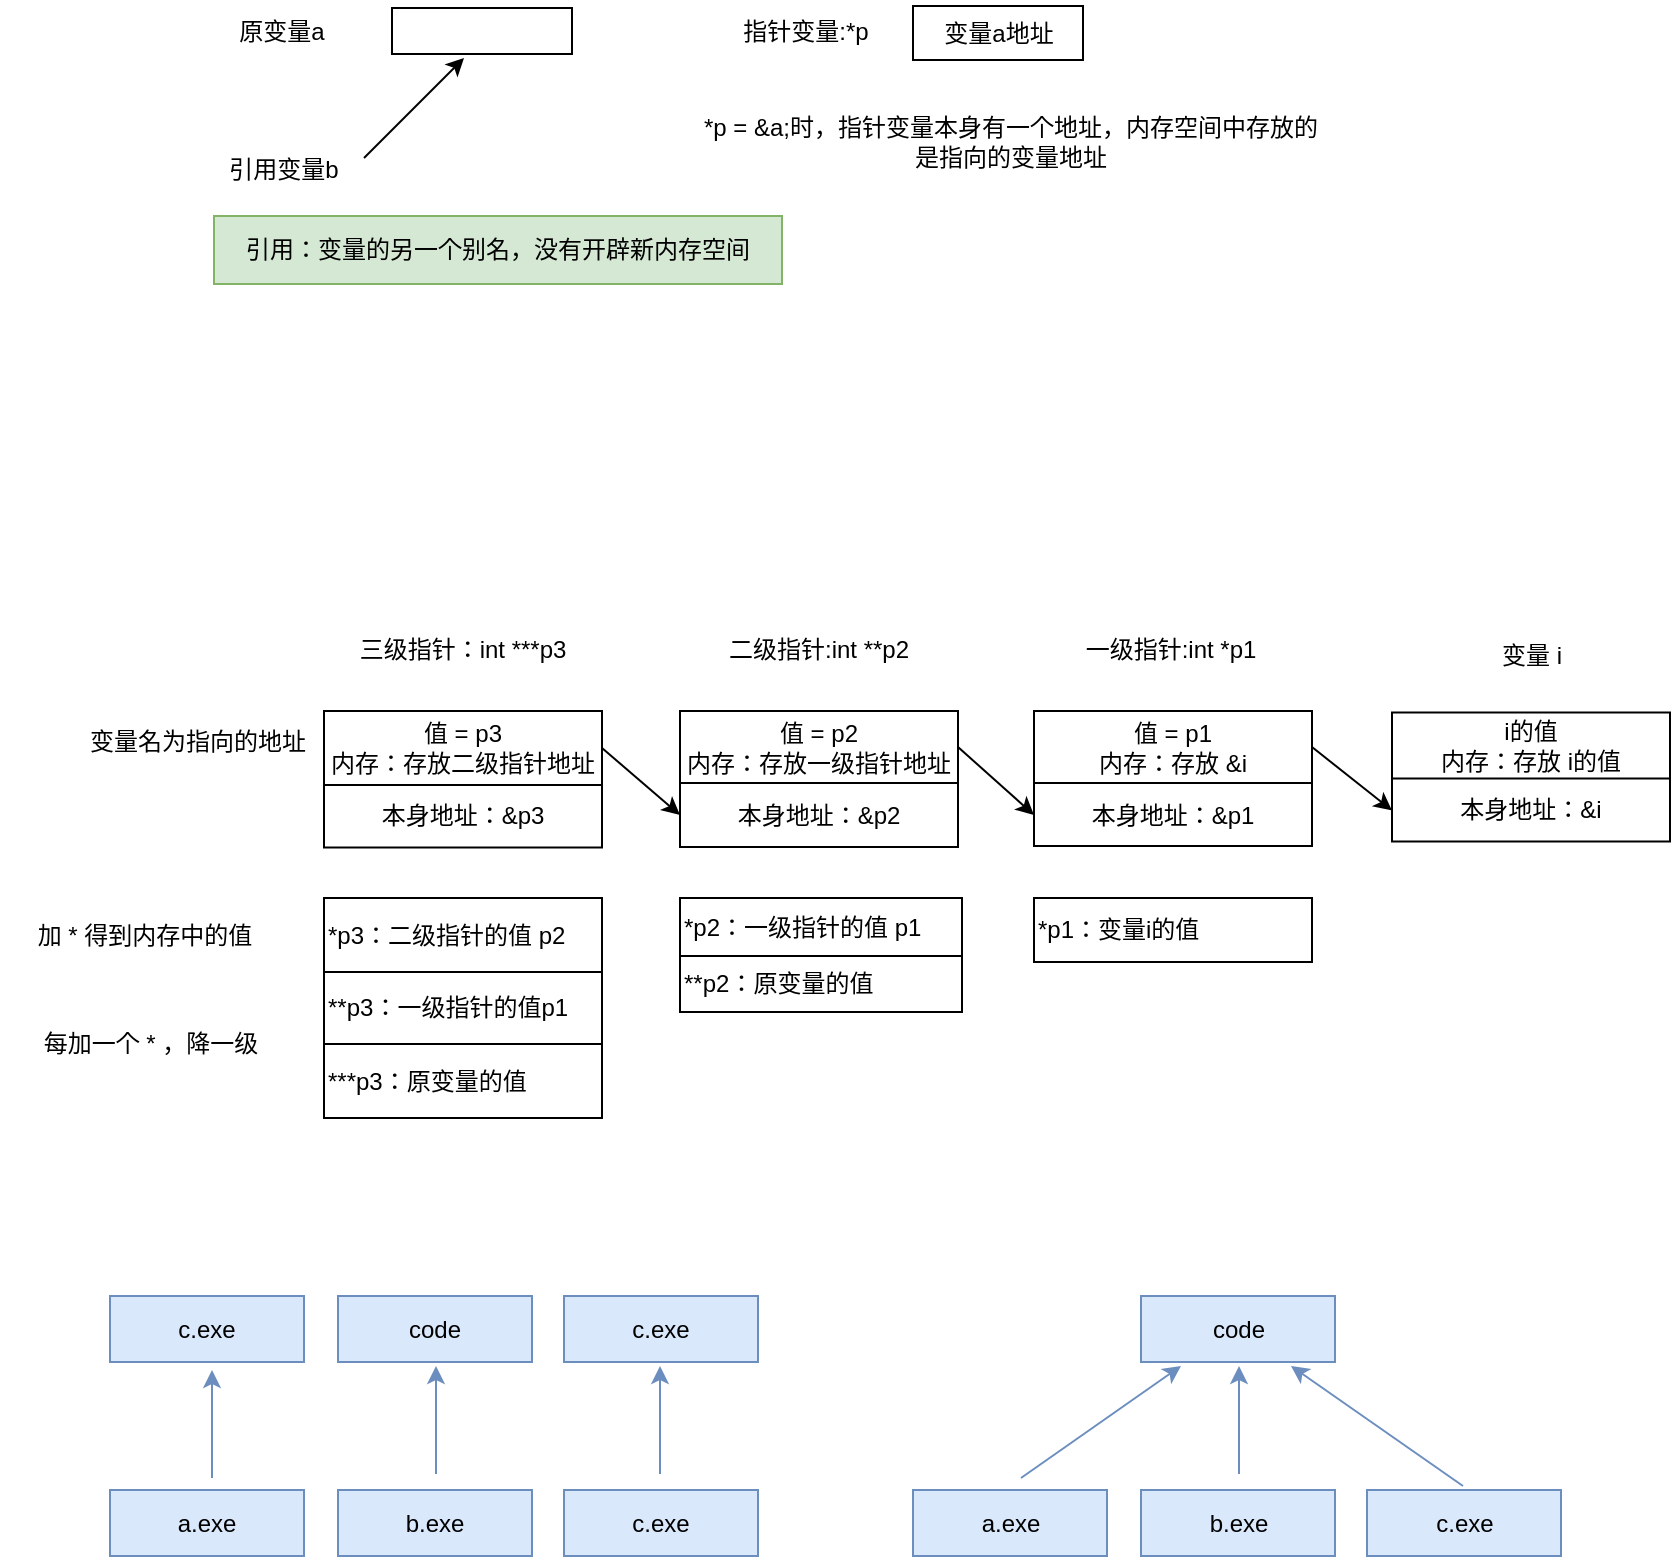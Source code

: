 <mxfile version="21.0.6" type="github">
  <diagram name="第 1 页" id="zhSJCforY8B-MtIuW9Q7">
    <mxGraphModel dx="880" dy="452" grid="0" gridSize="10" guides="1" tooltips="1" connect="1" arrows="1" fold="1" page="1" pageScale="1" pageWidth="1169" pageHeight="1654" math="0" shadow="0">
      <root>
        <mxCell id="0" />
        <mxCell id="1" parent="0" />
        <mxCell id="axphInQ6ILh3uUqZy5pT-3" value="" style="rounded=0;whiteSpace=wrap;html=1;" parent="1" vertex="1">
          <mxGeometry x="212" y="106" width="90" height="23" as="geometry" />
        </mxCell>
        <mxCell id="axphInQ6ILh3uUqZy5pT-4" value="原变量a" style="text;html=1;strokeColor=none;fillColor=none;align=center;verticalAlign=middle;whiteSpace=wrap;rounded=0;" parent="1" vertex="1">
          <mxGeometry x="127" y="102.5" width="60" height="30" as="geometry" />
        </mxCell>
        <mxCell id="axphInQ6ILh3uUqZy5pT-5" value="引用变量b" style="text;html=1;strokeColor=none;fillColor=none;align=center;verticalAlign=middle;whiteSpace=wrap;rounded=0;" parent="1" vertex="1">
          <mxGeometry x="129" y="172" width="58" height="30" as="geometry" />
        </mxCell>
        <mxCell id="axphInQ6ILh3uUqZy5pT-7" value="" style="endArrow=classic;html=1;rounded=0;" parent="1" edge="1">
          <mxGeometry width="50" height="50" relative="1" as="geometry">
            <mxPoint x="198" y="181" as="sourcePoint" />
            <mxPoint x="248" y="131" as="targetPoint" />
          </mxGeometry>
        </mxCell>
        <mxCell id="axphInQ6ILh3uUqZy5pT-8" value="变量a地址" style="rounded=0;whiteSpace=wrap;html=1;" parent="1" vertex="1">
          <mxGeometry x="472.5" y="105" width="85" height="27" as="geometry" />
        </mxCell>
        <mxCell id="axphInQ6ILh3uUqZy5pT-9" value="指针变量:*p" style="text;html=1;strokeColor=none;fillColor=none;align=center;verticalAlign=middle;whiteSpace=wrap;rounded=0;" parent="1" vertex="1">
          <mxGeometry x="375" y="106" width="88" height="23" as="geometry" />
        </mxCell>
        <mxCell id="axphInQ6ILh3uUqZy5pT-10" value="*p = &amp;amp;a;时，指针变量本身有一个地址，内存空间中存放的是指向的变量地址" style="text;html=1;strokeColor=none;fillColor=none;align=center;verticalAlign=middle;whiteSpace=wrap;rounded=0;" parent="1" vertex="1">
          <mxGeometry x="361" y="144" width="321" height="58" as="geometry" />
        </mxCell>
        <mxCell id="axphInQ6ILh3uUqZy5pT-11" value="引用：变量的另一个别名，没有开辟新内存空间" style="text;html=1;strokeColor=#82b366;fillColor=#d5e8d4;align=center;verticalAlign=middle;whiteSpace=wrap;rounded=0;" parent="1" vertex="1">
          <mxGeometry x="123" y="210" width="284" height="34" as="geometry" />
        </mxCell>
        <mxCell id="t9q21rlbk7sv6u75ExxA-17" value="变量名为指向的地址" style="text;html=1;strokeColor=none;fillColor=none;align=center;verticalAlign=middle;whiteSpace=wrap;rounded=0;" parent="1" vertex="1">
          <mxGeometry x="54" y="460" width="122" height="26.5" as="geometry" />
        </mxCell>
        <mxCell id="t9q21rlbk7sv6u75ExxA-31" value="加 * 得到内存中的值" style="text;html=1;strokeColor=none;fillColor=none;align=center;verticalAlign=middle;whiteSpace=wrap;rounded=0;" parent="1" vertex="1">
          <mxGeometry x="16" y="551" width="145" height="37" as="geometry" />
        </mxCell>
        <mxCell id="t9q21rlbk7sv6u75ExxA-43" value="" style="shape=table;startSize=0;container=1;collapsible=0;childLayout=tableLayout;" parent="1" vertex="1">
          <mxGeometry x="356" y="457.5" width="139" height="68" as="geometry" />
        </mxCell>
        <mxCell id="t9q21rlbk7sv6u75ExxA-44" value="" style="shape=tableRow;horizontal=0;startSize=0;swimlaneHead=0;swimlaneBody=0;strokeColor=inherit;top=0;left=0;bottom=0;right=0;collapsible=0;dropTarget=0;fillColor=none;points=[[0,0.5],[1,0.5]];portConstraint=eastwest;" parent="t9q21rlbk7sv6u75ExxA-43" vertex="1">
          <mxGeometry width="139" height="36" as="geometry" />
        </mxCell>
        <mxCell id="t9q21rlbk7sv6u75ExxA-45" value="值 = p2&lt;br&gt;内存：存放一级指针地址" style="shape=partialRectangle;html=1;whiteSpace=wrap;connectable=0;strokeColor=inherit;overflow=hidden;fillColor=none;top=0;left=0;bottom=0;right=0;pointerEvents=1;" parent="t9q21rlbk7sv6u75ExxA-44" vertex="1">
          <mxGeometry width="139" height="36" as="geometry">
            <mxRectangle width="139" height="36" as="alternateBounds" />
          </mxGeometry>
        </mxCell>
        <mxCell id="t9q21rlbk7sv6u75ExxA-46" value="" style="shape=tableRow;horizontal=0;startSize=0;swimlaneHead=0;swimlaneBody=0;strokeColor=inherit;top=0;left=0;bottom=0;right=0;collapsible=0;dropTarget=0;fillColor=none;points=[[0,0.5],[1,0.5]];portConstraint=eastwest;" parent="t9q21rlbk7sv6u75ExxA-43" vertex="1">
          <mxGeometry y="36" width="139" height="32" as="geometry" />
        </mxCell>
        <mxCell id="t9q21rlbk7sv6u75ExxA-47" value="本身地址：&amp;amp;p2" style="shape=partialRectangle;html=1;whiteSpace=wrap;connectable=0;strokeColor=inherit;overflow=hidden;fillColor=none;top=0;left=0;bottom=0;right=0;pointerEvents=1;" parent="t9q21rlbk7sv6u75ExxA-46" vertex="1">
          <mxGeometry width="139" height="32" as="geometry">
            <mxRectangle width="139" height="32" as="alternateBounds" />
          </mxGeometry>
        </mxCell>
        <mxCell id="t9q21rlbk7sv6u75ExxA-48" value="" style="shape=table;startSize=0;container=1;collapsible=0;childLayout=tableLayout;" parent="1" vertex="1">
          <mxGeometry x="533" y="457.5" width="139" height="67.5" as="geometry" />
        </mxCell>
        <mxCell id="t9q21rlbk7sv6u75ExxA-49" value="" style="shape=tableRow;horizontal=0;startSize=0;swimlaneHead=0;swimlaneBody=0;strokeColor=inherit;top=0;left=0;bottom=0;right=0;collapsible=0;dropTarget=0;fillColor=none;points=[[0,0.5],[1,0.5]];portConstraint=eastwest;" parent="t9q21rlbk7sv6u75ExxA-48" vertex="1">
          <mxGeometry width="139" height="36" as="geometry" />
        </mxCell>
        <mxCell id="t9q21rlbk7sv6u75ExxA-50" value="值 = p1&lt;br&gt;内存：存放 &amp;amp;i" style="shape=partialRectangle;html=1;whiteSpace=wrap;connectable=0;strokeColor=inherit;overflow=hidden;fillColor=none;top=0;left=0;bottom=0;right=0;pointerEvents=1;" parent="t9q21rlbk7sv6u75ExxA-49" vertex="1">
          <mxGeometry width="139" height="36" as="geometry">
            <mxRectangle width="139" height="36" as="alternateBounds" />
          </mxGeometry>
        </mxCell>
        <mxCell id="t9q21rlbk7sv6u75ExxA-51" value="" style="shape=tableRow;horizontal=0;startSize=0;swimlaneHead=0;swimlaneBody=0;strokeColor=inherit;top=0;left=0;bottom=0;right=0;collapsible=0;dropTarget=0;fillColor=none;points=[[0,0.5],[1,0.5]];portConstraint=eastwest;" parent="t9q21rlbk7sv6u75ExxA-48" vertex="1">
          <mxGeometry y="36" width="139" height="32" as="geometry" />
        </mxCell>
        <mxCell id="t9q21rlbk7sv6u75ExxA-52" value="本身地址：&amp;amp;p1" style="shape=partialRectangle;html=1;whiteSpace=wrap;connectable=0;strokeColor=inherit;overflow=hidden;fillColor=none;top=0;left=0;bottom=0;right=0;pointerEvents=1;" parent="t9q21rlbk7sv6u75ExxA-51" vertex="1">
          <mxGeometry width="139" height="32" as="geometry">
            <mxRectangle width="139" height="32" as="alternateBounds" />
          </mxGeometry>
        </mxCell>
        <mxCell id="t9q21rlbk7sv6u75ExxA-53" value="" style="endArrow=classic;html=1;rounded=0;entryX=0;entryY=0.5;entryDx=0;entryDy=0;exitX=1;exitY=0.5;exitDx=0;exitDy=0;" parent="1" source="t9q21rlbk7sv6u75ExxA-44" target="t9q21rlbk7sv6u75ExxA-51" edge="1">
          <mxGeometry width="50" height="50" relative="1" as="geometry">
            <mxPoint x="479" y="471.5" as="sourcePoint" />
            <mxPoint x="529" y="421.5" as="targetPoint" />
          </mxGeometry>
        </mxCell>
        <mxCell id="t9q21rlbk7sv6u75ExxA-54" value="" style="shape=table;startSize=0;container=1;collapsible=0;childLayout=tableLayout;" parent="1" vertex="1">
          <mxGeometry x="178" y="457.5" width="139" height="68.25" as="geometry" />
        </mxCell>
        <mxCell id="t9q21rlbk7sv6u75ExxA-55" value="" style="shape=tableRow;horizontal=0;startSize=0;swimlaneHead=0;swimlaneBody=0;strokeColor=inherit;top=0;left=0;bottom=0;right=0;collapsible=0;dropTarget=0;fillColor=none;points=[[0,0.5],[1,0.5]];portConstraint=eastwest;" parent="t9q21rlbk7sv6u75ExxA-54" vertex="1">
          <mxGeometry width="139" height="37" as="geometry" />
        </mxCell>
        <mxCell id="t9q21rlbk7sv6u75ExxA-56" value="值 = p3&lt;br&gt;内存：存放二级指针地址" style="shape=partialRectangle;html=1;whiteSpace=wrap;connectable=0;strokeColor=inherit;overflow=hidden;fillColor=none;top=0;left=0;bottom=0;right=0;pointerEvents=1;" parent="t9q21rlbk7sv6u75ExxA-55" vertex="1">
          <mxGeometry width="139" height="37" as="geometry">
            <mxRectangle width="139" height="37" as="alternateBounds" />
          </mxGeometry>
        </mxCell>
        <mxCell id="t9q21rlbk7sv6u75ExxA-57" value="" style="shape=tableRow;horizontal=0;startSize=0;swimlaneHead=0;swimlaneBody=0;strokeColor=inherit;top=0;left=0;bottom=0;right=0;collapsible=0;dropTarget=0;fillColor=none;points=[[0,0.5],[1,0.5]];portConstraint=eastwest;" parent="t9q21rlbk7sv6u75ExxA-54" vertex="1">
          <mxGeometry y="37" width="139" height="31" as="geometry" />
        </mxCell>
        <mxCell id="t9q21rlbk7sv6u75ExxA-58" value="本身地址：&amp;amp;p3" style="shape=partialRectangle;html=1;whiteSpace=wrap;connectable=0;strokeColor=inherit;overflow=hidden;fillColor=none;top=0;left=0;bottom=0;right=0;pointerEvents=1;" parent="t9q21rlbk7sv6u75ExxA-57" vertex="1">
          <mxGeometry width="139" height="31" as="geometry">
            <mxRectangle width="139" height="31" as="alternateBounds" />
          </mxGeometry>
        </mxCell>
        <mxCell id="t9q21rlbk7sv6u75ExxA-60" value="" style="endArrow=classic;html=1;rounded=0;exitX=1;exitY=0.5;exitDx=0;exitDy=0;entryX=0;entryY=0.5;entryDx=0;entryDy=0;" parent="1" source="t9q21rlbk7sv6u75ExxA-55" target="t9q21rlbk7sv6u75ExxA-46" edge="1">
          <mxGeometry width="50" height="50" relative="1" as="geometry">
            <mxPoint x="485" y="571.5" as="sourcePoint" />
            <mxPoint x="535" y="521.5" as="targetPoint" />
          </mxGeometry>
        </mxCell>
        <mxCell id="t9q21rlbk7sv6u75ExxA-61" value="一级指针:int *p1" style="text;html=1;strokeColor=none;fillColor=none;align=center;verticalAlign=middle;whiteSpace=wrap;rounded=0;" parent="1" vertex="1">
          <mxGeometry x="547" y="417.5" width="109" height="18" as="geometry" />
        </mxCell>
        <mxCell id="t9q21rlbk7sv6u75ExxA-62" value="二级指针:int **p2" style="text;html=1;strokeColor=none;fillColor=none;align=center;verticalAlign=middle;whiteSpace=wrap;rounded=0;" parent="1" vertex="1">
          <mxGeometry x="370" y="416" width="111" height="21" as="geometry" />
        </mxCell>
        <mxCell id="t9q21rlbk7sv6u75ExxA-63" value="三级指针：int ***p3" style="text;html=1;strokeColor=none;fillColor=none;align=center;verticalAlign=middle;whiteSpace=wrap;rounded=0;" parent="1" vertex="1">
          <mxGeometry x="190" y="418" width="115" height="17" as="geometry" />
        </mxCell>
        <mxCell id="t9q21rlbk7sv6u75ExxA-64" value="" style="shape=table;startSize=0;container=1;collapsible=0;childLayout=tableLayout;" parent="1" vertex="1">
          <mxGeometry x="712" y="458.25" width="139" height="64.5" as="geometry" />
        </mxCell>
        <mxCell id="t9q21rlbk7sv6u75ExxA-65" value="" style="shape=tableRow;horizontal=0;startSize=0;swimlaneHead=0;swimlaneBody=0;strokeColor=inherit;top=0;left=0;bottom=0;right=0;collapsible=0;dropTarget=0;fillColor=none;points=[[0,0.5],[1,0.5]];portConstraint=eastwest;" parent="t9q21rlbk7sv6u75ExxA-64" vertex="1">
          <mxGeometry width="139" height="33" as="geometry" />
        </mxCell>
        <mxCell id="t9q21rlbk7sv6u75ExxA-66" value="i的值&lt;br&gt;内存：存放 i的值" style="shape=partialRectangle;html=1;whiteSpace=wrap;connectable=0;strokeColor=inherit;overflow=hidden;fillColor=none;top=0;left=0;bottom=0;right=0;pointerEvents=1;" parent="t9q21rlbk7sv6u75ExxA-65" vertex="1">
          <mxGeometry width="139" height="33" as="geometry">
            <mxRectangle width="139" height="33" as="alternateBounds" />
          </mxGeometry>
        </mxCell>
        <mxCell id="t9q21rlbk7sv6u75ExxA-67" value="" style="shape=tableRow;horizontal=0;startSize=0;swimlaneHead=0;swimlaneBody=0;strokeColor=inherit;top=0;left=0;bottom=0;right=0;collapsible=0;dropTarget=0;fillColor=none;points=[[0,0.5],[1,0.5]];portConstraint=eastwest;" parent="t9q21rlbk7sv6u75ExxA-64" vertex="1">
          <mxGeometry y="33" width="139" height="32" as="geometry" />
        </mxCell>
        <mxCell id="t9q21rlbk7sv6u75ExxA-68" value="本身地址：&amp;amp;i" style="shape=partialRectangle;html=1;whiteSpace=wrap;connectable=0;strokeColor=inherit;overflow=hidden;fillColor=none;top=0;left=0;bottom=0;right=0;pointerEvents=1;" parent="t9q21rlbk7sv6u75ExxA-67" vertex="1">
          <mxGeometry width="139" height="32" as="geometry">
            <mxRectangle width="139" height="32" as="alternateBounds" />
          </mxGeometry>
        </mxCell>
        <mxCell id="t9q21rlbk7sv6u75ExxA-69" value="" style="endArrow=classic;html=1;rounded=0;entryX=0;entryY=0.5;entryDx=0;entryDy=0;exitX=1;exitY=0.5;exitDx=0;exitDy=0;" parent="1" source="t9q21rlbk7sv6u75ExxA-49" target="t9q21rlbk7sv6u75ExxA-67" edge="1">
          <mxGeometry width="50" height="50" relative="1" as="geometry">
            <mxPoint x="653" y="613" as="sourcePoint" />
            <mxPoint x="703" y="563" as="targetPoint" />
          </mxGeometry>
        </mxCell>
        <mxCell id="t9q21rlbk7sv6u75ExxA-70" value="变量 i" style="text;html=1;strokeColor=none;fillColor=none;align=center;verticalAlign=middle;whiteSpace=wrap;rounded=0;" parent="1" vertex="1">
          <mxGeometry x="751.5" y="418" width="60" height="23" as="geometry" />
        </mxCell>
        <mxCell id="t9q21rlbk7sv6u75ExxA-75" value="" style="shape=table;startSize=0;container=1;collapsible=0;childLayout=tableLayout;" parent="1" vertex="1">
          <mxGeometry x="533" y="551" width="139" height="32" as="geometry" />
        </mxCell>
        <mxCell id="t9q21rlbk7sv6u75ExxA-76" value="" style="shape=tableRow;horizontal=0;startSize=0;swimlaneHead=0;swimlaneBody=0;strokeColor=inherit;top=0;left=0;bottom=0;right=0;collapsible=0;dropTarget=0;fillColor=none;points=[[0,0.5],[1,0.5]];portConstraint=eastwest;" parent="t9q21rlbk7sv6u75ExxA-75" vertex="1">
          <mxGeometry width="139" height="32" as="geometry" />
        </mxCell>
        <mxCell id="t9q21rlbk7sv6u75ExxA-77" value="*p1：变量i的值" style="shape=partialRectangle;html=1;whiteSpace=wrap;connectable=0;strokeColor=inherit;overflow=hidden;fillColor=none;top=0;left=0;bottom=0;right=0;pointerEvents=1;align=left;" parent="t9q21rlbk7sv6u75ExxA-76" vertex="1">
          <mxGeometry width="139" height="32" as="geometry">
            <mxRectangle width="139" height="32" as="alternateBounds" />
          </mxGeometry>
        </mxCell>
        <mxCell id="t9q21rlbk7sv6u75ExxA-78" value="" style="shape=table;startSize=0;container=1;collapsible=0;childLayout=tableLayout;align=left;" parent="1" vertex="1">
          <mxGeometry x="356" y="551" width="141" height="57" as="geometry" />
        </mxCell>
        <mxCell id="t9q21rlbk7sv6u75ExxA-79" value="" style="shape=tableRow;horizontal=0;startSize=0;swimlaneHead=0;swimlaneBody=0;strokeColor=inherit;top=0;left=0;bottom=0;right=0;collapsible=0;dropTarget=0;fillColor=none;points=[[0,0.5],[1,0.5]];portConstraint=eastwest;" parent="t9q21rlbk7sv6u75ExxA-78" vertex="1">
          <mxGeometry width="141" height="29" as="geometry" />
        </mxCell>
        <mxCell id="t9q21rlbk7sv6u75ExxA-80" value="*p2：一级指针的值 p1" style="shape=partialRectangle;html=1;whiteSpace=wrap;connectable=0;strokeColor=inherit;overflow=hidden;fillColor=none;top=0;left=0;bottom=0;right=0;pointerEvents=1;align=left;" parent="t9q21rlbk7sv6u75ExxA-79" vertex="1">
          <mxGeometry width="141" height="29" as="geometry">
            <mxRectangle width="141" height="29" as="alternateBounds" />
          </mxGeometry>
        </mxCell>
        <mxCell id="t9q21rlbk7sv6u75ExxA-81" value="" style="shape=tableRow;horizontal=0;startSize=0;swimlaneHead=0;swimlaneBody=0;strokeColor=inherit;top=0;left=0;bottom=0;right=0;collapsible=0;dropTarget=0;fillColor=none;points=[[0,0.5],[1,0.5]];portConstraint=eastwest;" parent="t9q21rlbk7sv6u75ExxA-78" vertex="1">
          <mxGeometry y="29" width="141" height="28" as="geometry" />
        </mxCell>
        <mxCell id="t9q21rlbk7sv6u75ExxA-82" value="**p2：原变量的值" style="shape=partialRectangle;html=1;whiteSpace=wrap;connectable=0;strokeColor=inherit;overflow=hidden;fillColor=none;top=0;left=0;bottom=0;right=0;pointerEvents=1;align=left;" parent="t9q21rlbk7sv6u75ExxA-81" vertex="1">
          <mxGeometry width="141" height="28" as="geometry">
            <mxRectangle width="141" height="28" as="alternateBounds" />
          </mxGeometry>
        </mxCell>
        <mxCell id="t9q21rlbk7sv6u75ExxA-83" value="" style="shape=table;startSize=0;container=1;collapsible=0;childLayout=tableLayout;" parent="1" vertex="1">
          <mxGeometry x="178" y="551" width="139" height="110" as="geometry" />
        </mxCell>
        <mxCell id="t9q21rlbk7sv6u75ExxA-84" value="" style="shape=tableRow;horizontal=0;startSize=0;swimlaneHead=0;swimlaneBody=0;strokeColor=inherit;top=0;left=0;bottom=0;right=0;collapsible=0;dropTarget=0;fillColor=none;points=[[0,0.5],[1,0.5]];portConstraint=eastwest;" parent="t9q21rlbk7sv6u75ExxA-83" vertex="1">
          <mxGeometry width="139" height="37" as="geometry" />
        </mxCell>
        <mxCell id="t9q21rlbk7sv6u75ExxA-85" value="*p3：二级指针的值 p2" style="shape=partialRectangle;html=1;whiteSpace=wrap;connectable=0;strokeColor=inherit;overflow=hidden;fillColor=none;top=0;left=0;bottom=0;right=0;pointerEvents=1;align=left;" parent="t9q21rlbk7sv6u75ExxA-84" vertex="1">
          <mxGeometry width="139" height="37" as="geometry">
            <mxRectangle width="139" height="37" as="alternateBounds" />
          </mxGeometry>
        </mxCell>
        <mxCell id="t9q21rlbk7sv6u75ExxA-86" value="" style="shape=tableRow;horizontal=0;startSize=0;swimlaneHead=0;swimlaneBody=0;strokeColor=inherit;top=0;left=0;bottom=0;right=0;collapsible=0;dropTarget=0;fillColor=none;points=[[0,0.5],[1,0.5]];portConstraint=eastwest;" parent="t9q21rlbk7sv6u75ExxA-83" vertex="1">
          <mxGeometry y="37" width="139" height="36" as="geometry" />
        </mxCell>
        <mxCell id="t9q21rlbk7sv6u75ExxA-87" value="**p3：一级指针的值p1" style="shape=partialRectangle;html=1;whiteSpace=wrap;connectable=0;strokeColor=inherit;overflow=hidden;fillColor=none;top=0;left=0;bottom=0;right=0;pointerEvents=1;align=left;" parent="t9q21rlbk7sv6u75ExxA-86" vertex="1">
          <mxGeometry width="139" height="36" as="geometry">
            <mxRectangle width="139" height="36" as="alternateBounds" />
          </mxGeometry>
        </mxCell>
        <mxCell id="t9q21rlbk7sv6u75ExxA-88" value="" style="shape=tableRow;horizontal=0;startSize=0;swimlaneHead=0;swimlaneBody=0;strokeColor=inherit;top=0;left=0;bottom=0;right=0;collapsible=0;dropTarget=0;fillColor=none;points=[[0,0.5],[1,0.5]];portConstraint=eastwest;" parent="t9q21rlbk7sv6u75ExxA-83" vertex="1">
          <mxGeometry y="73" width="139" height="37" as="geometry" />
        </mxCell>
        <mxCell id="t9q21rlbk7sv6u75ExxA-89" value="***p3：原变量的值" style="shape=partialRectangle;html=1;whiteSpace=wrap;connectable=0;strokeColor=inherit;overflow=hidden;fillColor=none;top=0;left=0;bottom=0;right=0;pointerEvents=1;align=left;" parent="t9q21rlbk7sv6u75ExxA-88" vertex="1">
          <mxGeometry width="139" height="37" as="geometry">
            <mxRectangle width="139" height="37" as="alternateBounds" />
          </mxGeometry>
        </mxCell>
        <mxCell id="t9q21rlbk7sv6u75ExxA-90" value="每加一个 * ，降一级" style="text;html=1;strokeColor=none;fillColor=none;align=center;verticalAlign=middle;whiteSpace=wrap;rounded=0;" parent="1" vertex="1">
          <mxGeometry x="35" y="613" width="113" height="21" as="geometry" />
        </mxCell>
        <mxCell id="-Zq48zKw5C5qUFTST4ia-1" value="code" style="rounded=0;whiteSpace=wrap;html=1;fillColor=#dae8fc;strokeColor=#6c8ebf;" vertex="1" parent="1">
          <mxGeometry x="185" y="750" width="97" height="33" as="geometry" />
        </mxCell>
        <mxCell id="-Zq48zKw5C5qUFTST4ia-2" value="a.exe" style="rounded=0;whiteSpace=wrap;html=1;fillColor=#dae8fc;strokeColor=#6c8ebf;" vertex="1" parent="1">
          <mxGeometry x="71" y="847" width="97" height="33" as="geometry" />
        </mxCell>
        <mxCell id="-Zq48zKw5C5qUFTST4ia-3" value="c.exe" style="rounded=0;whiteSpace=wrap;html=1;fillColor=#dae8fc;strokeColor=#6c8ebf;" vertex="1" parent="1">
          <mxGeometry x="298" y="847" width="97" height="33" as="geometry" />
        </mxCell>
        <mxCell id="-Zq48zKw5C5qUFTST4ia-4" value="b.exe" style="rounded=0;whiteSpace=wrap;html=1;fillColor=#dae8fc;strokeColor=#6c8ebf;" vertex="1" parent="1">
          <mxGeometry x="185" y="847" width="97" height="33" as="geometry" />
        </mxCell>
        <mxCell id="-Zq48zKw5C5qUFTST4ia-8" value="" style="endArrow=classic;html=1;rounded=0;fillColor=#dae8fc;strokeColor=#6c8ebf;" edge="1" parent="1">
          <mxGeometry width="50" height="50" relative="1" as="geometry">
            <mxPoint x="234" y="839" as="sourcePoint" />
            <mxPoint x="234" y="785" as="targetPoint" />
          </mxGeometry>
        </mxCell>
        <mxCell id="-Zq48zKw5C5qUFTST4ia-9" value="code" style="rounded=0;whiteSpace=wrap;html=1;fillColor=#dae8fc;strokeColor=#6c8ebf;" vertex="1" parent="1">
          <mxGeometry x="586.5" y="750" width="97" height="33" as="geometry" />
        </mxCell>
        <mxCell id="-Zq48zKw5C5qUFTST4ia-10" value="a.exe" style="rounded=0;whiteSpace=wrap;html=1;fillColor=#dae8fc;strokeColor=#6c8ebf;" vertex="1" parent="1">
          <mxGeometry x="472.5" y="847" width="97" height="33" as="geometry" />
        </mxCell>
        <mxCell id="-Zq48zKw5C5qUFTST4ia-11" value="c.exe" style="rounded=0;whiteSpace=wrap;html=1;fillColor=#dae8fc;strokeColor=#6c8ebf;" vertex="1" parent="1">
          <mxGeometry x="699.5" y="847" width="97" height="33" as="geometry" />
        </mxCell>
        <mxCell id="-Zq48zKw5C5qUFTST4ia-12" value="b.exe" style="rounded=0;whiteSpace=wrap;html=1;fillColor=#dae8fc;strokeColor=#6c8ebf;" vertex="1" parent="1">
          <mxGeometry x="586.5" y="847" width="97" height="33" as="geometry" />
        </mxCell>
        <mxCell id="-Zq48zKw5C5qUFTST4ia-13" value="" style="endArrow=classic;html=1;rounded=0;fillColor=#dae8fc;strokeColor=#6c8ebf;" edge="1" parent="1">
          <mxGeometry width="50" height="50" relative="1" as="geometry">
            <mxPoint x="526.5" y="841" as="sourcePoint" />
            <mxPoint x="606.5" y="785" as="targetPoint" />
          </mxGeometry>
        </mxCell>
        <mxCell id="-Zq48zKw5C5qUFTST4ia-14" value="" style="endArrow=classic;html=1;rounded=0;fillColor=#dae8fc;strokeColor=#6c8ebf;" edge="1" parent="1">
          <mxGeometry width="50" height="50" relative="1" as="geometry">
            <mxPoint x="747.5" y="845" as="sourcePoint" />
            <mxPoint x="661.5" y="785" as="targetPoint" />
          </mxGeometry>
        </mxCell>
        <mxCell id="-Zq48zKw5C5qUFTST4ia-15" value="" style="endArrow=classic;html=1;rounded=0;fillColor=#dae8fc;strokeColor=#6c8ebf;" edge="1" parent="1">
          <mxGeometry width="50" height="50" relative="1" as="geometry">
            <mxPoint x="635.5" y="839" as="sourcePoint" />
            <mxPoint x="635.5" y="785" as="targetPoint" />
          </mxGeometry>
        </mxCell>
        <mxCell id="-Zq48zKw5C5qUFTST4ia-16" value="c.exe" style="rounded=0;whiteSpace=wrap;html=1;fillColor=#dae8fc;strokeColor=#6c8ebf;" vertex="1" parent="1">
          <mxGeometry x="298" y="750" width="97" height="33" as="geometry" />
        </mxCell>
        <mxCell id="-Zq48zKw5C5qUFTST4ia-17" value="c.exe" style="rounded=0;whiteSpace=wrap;html=1;fillColor=#dae8fc;strokeColor=#6c8ebf;" vertex="1" parent="1">
          <mxGeometry x="71" y="750" width="97" height="33" as="geometry" />
        </mxCell>
        <mxCell id="-Zq48zKw5C5qUFTST4ia-18" value="" style="endArrow=classic;html=1;rounded=0;fillColor=#dae8fc;strokeColor=#6c8ebf;" edge="1" parent="1">
          <mxGeometry width="50" height="50" relative="1" as="geometry">
            <mxPoint x="346" y="839" as="sourcePoint" />
            <mxPoint x="346" y="785" as="targetPoint" />
          </mxGeometry>
        </mxCell>
        <mxCell id="-Zq48zKw5C5qUFTST4ia-19" value="" style="endArrow=classic;html=1;rounded=0;fillColor=#dae8fc;strokeColor=#6c8ebf;" edge="1" parent="1">
          <mxGeometry width="50" height="50" relative="1" as="geometry">
            <mxPoint x="122" y="841" as="sourcePoint" />
            <mxPoint x="122" y="787" as="targetPoint" />
          </mxGeometry>
        </mxCell>
      </root>
    </mxGraphModel>
  </diagram>
</mxfile>
